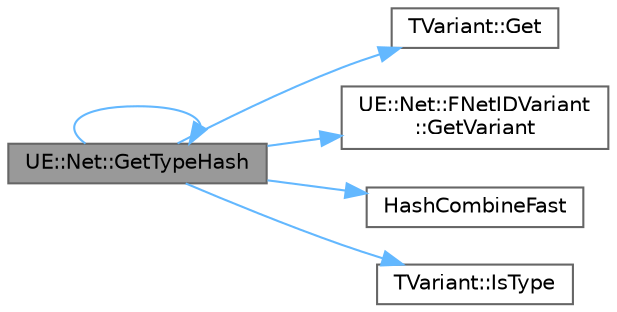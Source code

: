 digraph "UE::Net::GetTypeHash"
{
 // INTERACTIVE_SVG=YES
 // LATEX_PDF_SIZE
  bgcolor="transparent";
  edge [fontname=Helvetica,fontsize=10,labelfontname=Helvetica,labelfontsize=10];
  node [fontname=Helvetica,fontsize=10,shape=box,height=0.2,width=0.4];
  rankdir="LR";
  Node1 [id="Node000001",label="UE::Net::GetTypeHash",height=0.2,width=0.4,color="gray40", fillcolor="grey60", style="filled", fontcolor="black",tooltip=" "];
  Node1 -> Node2 [id="edge1_Node000001_Node000002",color="steelblue1",style="solid",tooltip=" "];
  Node2 [id="Node000002",label="TVariant::Get",height=0.2,width=0.4,color="grey40", fillcolor="white", style="filled",URL="$d3/d99/classTVariant.html#a31a522d41c855ce892b69b8f743e2968",tooltip="Get a reference to the held value."];
  Node1 -> Node1 [id="edge2_Node000001_Node000001",color="steelblue1",style="solid",tooltip=" "];
  Node1 -> Node3 [id="edge3_Node000001_Node000003",color="steelblue1",style="solid",tooltip=" "];
  Node3 [id="Node000003",label="UE::Net::FNetIDVariant\l::GetVariant",height=0.2,width=0.4,color="grey40", fillcolor="white", style="filled",URL="$dd/d33/classUE_1_1Net_1_1FNetIDVariant.html#a917dfbc21d9b20fbc82dd81456b1acc9",tooltip="Returns the stored TVariant."];
  Node1 -> Node4 [id="edge4_Node000001_Node000004",color="steelblue1",style="solid",tooltip=" "];
  Node4 [id="Node000004",label="HashCombineFast",height=0.2,width=0.4,color="grey40", fillcolor="white", style="filled",URL="$d1/d62/TypeHash_8h.html#a05e4a809047bdb0bb60b0bd8b7633bd5",tooltip="Combines two hash values to get a third."];
  Node1 -> Node5 [id="edge5_Node000001_Node000005",color="steelblue1",style="solid",tooltip=" "];
  Node5 [id="Node000005",label="TVariant::IsType",height=0.2,width=0.4,color="grey40", fillcolor="white", style="filled",URL="$d3/d99/classTVariant.html#aa103c1d5cc09b135dd37738aa7a834a3",tooltip="Determine if the variant holds the specific type."];
}
